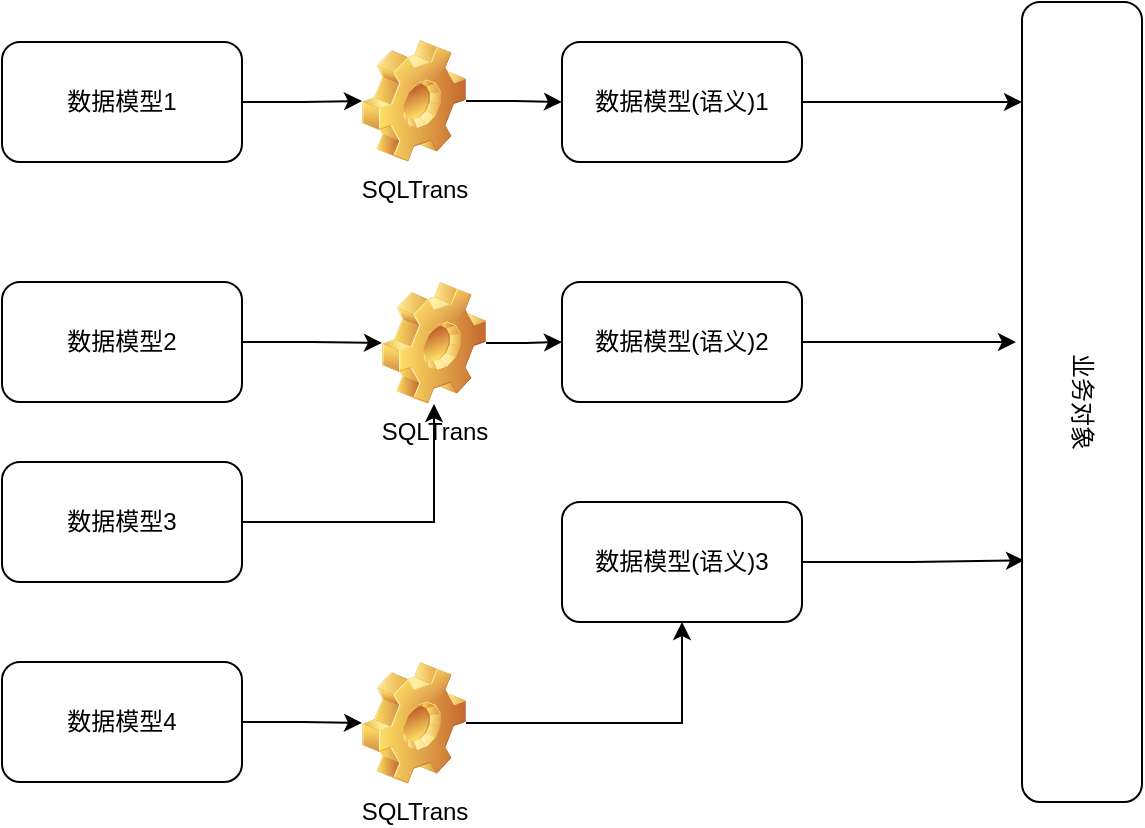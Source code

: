 <mxfile version="20.2.8" type="github">
  <diagram id="C5RBs43oDa-KdzZeNtuy" name="Page-1">
    <mxGraphModel dx="1137" dy="675" grid="1" gridSize="10" guides="1" tooltips="1" connect="1" arrows="1" fold="1" page="1" pageScale="1" pageWidth="827" pageHeight="1169" math="0" shadow="0">
      <root>
        <mxCell id="WIyWlLk6GJQsqaUBKTNV-0" />
        <mxCell id="WIyWlLk6GJQsqaUBKTNV-1" parent="WIyWlLk6GJQsqaUBKTNV-0" />
        <mxCell id="zjRNm9E4jq13y90J1vWg-21" style="edgeStyle=orthogonalEdgeStyle;rounded=0;orthogonalLoop=1;jettySize=auto;html=1;exitX=1;exitY=0.5;exitDx=0;exitDy=0;entryX=0;entryY=0.5;entryDx=0;entryDy=0;" edge="1" parent="WIyWlLk6GJQsqaUBKTNV-1" source="zjRNm9E4jq13y90J1vWg-6" target="zjRNm9E4jq13y90J1vWg-10">
          <mxGeometry relative="1" as="geometry" />
        </mxCell>
        <mxCell id="zjRNm9E4jq13y90J1vWg-6" value="数据模型2" style="rounded=1;whiteSpace=wrap;html=1;" vertex="1" parent="WIyWlLk6GJQsqaUBKTNV-1">
          <mxGeometry x="120" y="300" width="120" height="60" as="geometry" />
        </mxCell>
        <mxCell id="zjRNm9E4jq13y90J1vWg-22" style="edgeStyle=orthogonalEdgeStyle;rounded=0;orthogonalLoop=1;jettySize=auto;html=1;" edge="1" parent="WIyWlLk6GJQsqaUBKTNV-1" source="zjRNm9E4jq13y90J1vWg-7" target="zjRNm9E4jq13y90J1vWg-10">
          <mxGeometry relative="1" as="geometry" />
        </mxCell>
        <mxCell id="zjRNm9E4jq13y90J1vWg-7" value="数据模型3" style="rounded=1;whiteSpace=wrap;html=1;" vertex="1" parent="WIyWlLk6GJQsqaUBKTNV-1">
          <mxGeometry x="120" y="390" width="120" height="60" as="geometry" />
        </mxCell>
        <mxCell id="zjRNm9E4jq13y90J1vWg-19" style="edgeStyle=orthogonalEdgeStyle;rounded=0;orthogonalLoop=1;jettySize=auto;html=1;exitX=1;exitY=0.5;exitDx=0;exitDy=0;" edge="1" parent="WIyWlLk6GJQsqaUBKTNV-1" source="zjRNm9E4jq13y90J1vWg-9" target="zjRNm9E4jq13y90J1vWg-18">
          <mxGeometry relative="1" as="geometry" />
        </mxCell>
        <mxCell id="zjRNm9E4jq13y90J1vWg-9" value="数据模型1" style="rounded=1;whiteSpace=wrap;html=1;" vertex="1" parent="WIyWlLk6GJQsqaUBKTNV-1">
          <mxGeometry x="120" y="180" width="120" height="60" as="geometry" />
        </mxCell>
        <mxCell id="zjRNm9E4jq13y90J1vWg-23" style="edgeStyle=orthogonalEdgeStyle;rounded=0;orthogonalLoop=1;jettySize=auto;html=1;exitX=1;exitY=0.5;exitDx=0;exitDy=0;" edge="1" parent="WIyWlLk6GJQsqaUBKTNV-1" source="zjRNm9E4jq13y90J1vWg-10" target="zjRNm9E4jq13y90J1vWg-14">
          <mxGeometry relative="1" as="geometry" />
        </mxCell>
        <mxCell id="zjRNm9E4jq13y90J1vWg-10" value="SQLTrans" style="shape=image;html=1;verticalLabelPosition=bottom;verticalAlign=top;imageAspect=1;aspect=fixed;image=img/clipart/Gear_128x128.png" vertex="1" parent="WIyWlLk6GJQsqaUBKTNV-1">
          <mxGeometry x="310" y="300" width="52" height="61" as="geometry" />
        </mxCell>
        <mxCell id="zjRNm9E4jq13y90J1vWg-27" style="edgeStyle=orthogonalEdgeStyle;rounded=0;orthogonalLoop=1;jettySize=auto;html=1;exitX=1;exitY=0.5;exitDx=0;exitDy=0;entryX=0.425;entryY=1.05;entryDx=0;entryDy=0;entryPerimeter=0;" edge="1" parent="WIyWlLk6GJQsqaUBKTNV-1" source="zjRNm9E4jq13y90J1vWg-14" target="zjRNm9E4jq13y90J1vWg-25">
          <mxGeometry relative="1" as="geometry" />
        </mxCell>
        <mxCell id="zjRNm9E4jq13y90J1vWg-14" value="数据模型(语义)2" style="rounded=1;whiteSpace=wrap;html=1;" vertex="1" parent="WIyWlLk6GJQsqaUBKTNV-1">
          <mxGeometry x="400" y="300" width="120" height="60" as="geometry" />
        </mxCell>
        <mxCell id="zjRNm9E4jq13y90J1vWg-26" style="edgeStyle=orthogonalEdgeStyle;rounded=0;orthogonalLoop=1;jettySize=auto;html=1;exitX=1;exitY=0.5;exitDx=0;exitDy=0;entryX=0.125;entryY=1;entryDx=0;entryDy=0;entryPerimeter=0;" edge="1" parent="WIyWlLk6GJQsqaUBKTNV-1" source="zjRNm9E4jq13y90J1vWg-15" target="zjRNm9E4jq13y90J1vWg-25">
          <mxGeometry relative="1" as="geometry">
            <mxPoint x="620" y="210" as="targetPoint" />
          </mxGeometry>
        </mxCell>
        <mxCell id="zjRNm9E4jq13y90J1vWg-15" value="数据模型(语义)1" style="rounded=1;whiteSpace=wrap;html=1;" vertex="1" parent="WIyWlLk6GJQsqaUBKTNV-1">
          <mxGeometry x="400" y="180" width="120" height="60" as="geometry" />
        </mxCell>
        <mxCell id="zjRNm9E4jq13y90J1vWg-20" style="edgeStyle=orthogonalEdgeStyle;rounded=0;orthogonalLoop=1;jettySize=auto;html=1;exitX=1;exitY=0.5;exitDx=0;exitDy=0;entryX=0;entryY=0.5;entryDx=0;entryDy=0;" edge="1" parent="WIyWlLk6GJQsqaUBKTNV-1" source="zjRNm9E4jq13y90J1vWg-18" target="zjRNm9E4jq13y90J1vWg-15">
          <mxGeometry relative="1" as="geometry" />
        </mxCell>
        <mxCell id="zjRNm9E4jq13y90J1vWg-18" value="SQLTrans" style="shape=image;html=1;verticalLabelPosition=bottom;verticalAlign=top;imageAspect=1;aspect=fixed;image=img/clipart/Gear_128x128.png" vertex="1" parent="WIyWlLk6GJQsqaUBKTNV-1">
          <mxGeometry x="300" y="179" width="52" height="61" as="geometry" />
        </mxCell>
        <mxCell id="zjRNm9E4jq13y90J1vWg-28" style="edgeStyle=orthogonalEdgeStyle;rounded=0;orthogonalLoop=1;jettySize=auto;html=1;exitX=1;exitY=0.5;exitDx=0;exitDy=0;entryX=0.698;entryY=0.983;entryDx=0;entryDy=0;entryPerimeter=0;" edge="1" parent="WIyWlLk6GJQsqaUBKTNV-1" source="zjRNm9E4jq13y90J1vWg-24" target="zjRNm9E4jq13y90J1vWg-25">
          <mxGeometry relative="1" as="geometry">
            <mxPoint x="620" y="440" as="targetPoint" />
          </mxGeometry>
        </mxCell>
        <mxCell id="zjRNm9E4jq13y90J1vWg-24" value="数据模型(语义)3" style="rounded=1;whiteSpace=wrap;html=1;" vertex="1" parent="WIyWlLk6GJQsqaUBKTNV-1">
          <mxGeometry x="400" y="410" width="120" height="60" as="geometry" />
        </mxCell>
        <mxCell id="zjRNm9E4jq13y90J1vWg-25" value="业务对象" style="rounded=1;whiteSpace=wrap;html=1;rotation=90;" vertex="1" parent="WIyWlLk6GJQsqaUBKTNV-1">
          <mxGeometry x="460" y="330" width="400" height="60" as="geometry" />
        </mxCell>
        <mxCell id="zjRNm9E4jq13y90J1vWg-32" style="edgeStyle=orthogonalEdgeStyle;rounded=0;orthogonalLoop=1;jettySize=auto;html=1;exitX=1;exitY=0.5;exitDx=0;exitDy=0;entryX=0;entryY=0.5;entryDx=0;entryDy=0;" edge="1" parent="WIyWlLk6GJQsqaUBKTNV-1" source="zjRNm9E4jq13y90J1vWg-29" target="zjRNm9E4jq13y90J1vWg-31">
          <mxGeometry relative="1" as="geometry" />
        </mxCell>
        <mxCell id="zjRNm9E4jq13y90J1vWg-29" value="数据模型4" style="rounded=1;whiteSpace=wrap;html=1;" vertex="1" parent="WIyWlLk6GJQsqaUBKTNV-1">
          <mxGeometry x="120" y="490" width="120" height="60" as="geometry" />
        </mxCell>
        <mxCell id="zjRNm9E4jq13y90J1vWg-33" style="edgeStyle=orthogonalEdgeStyle;rounded=0;orthogonalLoop=1;jettySize=auto;html=1;exitX=1;exitY=0.5;exitDx=0;exitDy=0;entryX=0.5;entryY=1;entryDx=0;entryDy=0;" edge="1" parent="WIyWlLk6GJQsqaUBKTNV-1" source="zjRNm9E4jq13y90J1vWg-31" target="zjRNm9E4jq13y90J1vWg-24">
          <mxGeometry relative="1" as="geometry" />
        </mxCell>
        <mxCell id="zjRNm9E4jq13y90J1vWg-31" value="SQLTrans" style="shape=image;html=1;verticalLabelPosition=bottom;verticalAlign=top;imageAspect=1;aspect=fixed;image=img/clipart/Gear_128x128.png" vertex="1" parent="WIyWlLk6GJQsqaUBKTNV-1">
          <mxGeometry x="300" y="490" width="52" height="61" as="geometry" />
        </mxCell>
      </root>
    </mxGraphModel>
  </diagram>
</mxfile>

